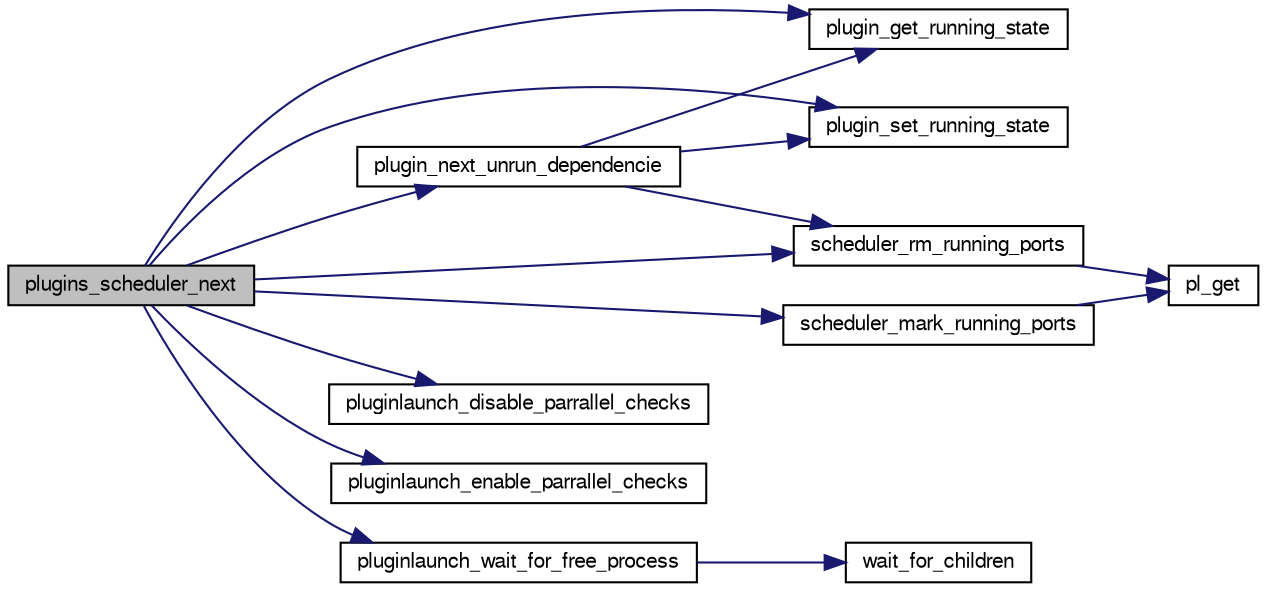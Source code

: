 digraph G
{
  bgcolor="transparent";
  edge [fontname="FreeSans",fontsize="10",labelfontname="FreeSans",labelfontsize="10"];
  node [fontname="FreeSans",fontsize="10",shape=record];
  rankdir=LR;
  Node1 [label="plugins_scheduler_next",height=0.2,width=0.4,color="black", fillcolor="grey75", style="filled" fontcolor="black"];
  Node1 -> Node2 [color="midnightblue",fontsize="10",style="solid",fontname="FreeSans"];
  Node2 [label="plugin_get_running_state",height=0.2,width=0.4,color="black",URL="$pluginscheduler_8c.html#a1327a8b5ad2cf52ed74f69b0c2ad35da"];
  Node1 -> Node3 [color="midnightblue",fontsize="10",style="solid",fontname="FreeSans"];
  Node3 [label="plugin_next_unrun_dependencie",height=0.2,width=0.4,color="black",URL="$pluginscheduler_8c.html#ab8f94ad31e3c0272e1b035cedf241c9c"];
  Node3 -> Node2 [color="midnightblue",fontsize="10",style="solid",fontname="FreeSans"];
  Node3 -> Node4 [color="midnightblue",fontsize="10",style="solid",fontname="FreeSans"];
  Node4 [label="plugin_set_running_state",height=0.2,width=0.4,color="black",URL="$pluginscheduler_8c.html#a0009aa6c7d451e7c50fd5589dcc5a998"];
  Node3 -> Node5 [color="midnightblue",fontsize="10",style="solid",fontname="FreeSans"];
  Node5 [label="scheduler_rm_running_ports",height=0.2,width=0.4,color="black",URL="$pluginscheduler_8c.html#a3b2be4a743db575b34c6bcc8d6ea4a12"];
  Node5 -> Node6 [color="midnightblue",fontsize="10",style="solid",fontname="FreeSans"];
  Node6 [label="pl_get",height=0.2,width=0.4,color="black",URL="$pluginscheduler_8c.html#a21138b699c77f747b0e13612914709b5"];
  Node1 -> Node4 [color="midnightblue",fontsize="10",style="solid",fontname="FreeSans"];
  Node1 -> Node7 [color="midnightblue",fontsize="10",style="solid",fontname="FreeSans"];
  Node7 [label="pluginlaunch_disable_parrallel_checks",height=0.2,width=0.4,color="black",URL="$pluginlaunch_8c.html#a663965b54ec6d1d1e0a3542c1101401f"];
  Node1 -> Node8 [color="midnightblue",fontsize="10",style="solid",fontname="FreeSans"];
  Node8 [label="pluginlaunch_enable_parrallel_checks",height=0.2,width=0.4,color="black",URL="$pluginlaunch_8c.html#aed481b716e1b4a222d0f3f4cbae7d3aa"];
  Node1 -> Node9 [color="midnightblue",fontsize="10",style="solid",fontname="FreeSans"];
  Node9 [label="pluginlaunch_wait_for_free_process",height=0.2,width=0.4,color="black",URL="$pluginlaunch_8c.html#a58c9370449452d4bfbc694686c5f2646",tooltip="Waits and &#39;pushes&#39; processes until the number of running processes has changed..."];
  Node9 -> Node10 [color="midnightblue",fontsize="10",style="solid",fontname="FreeSans"];
  Node10 [label="wait_for_children",height=0.2,width=0.4,color="black",URL="$pluginlaunch_8c.html#a59935a9e4676cbf06d5f202f24682a6c"];
  Node1 -> Node11 [color="midnightblue",fontsize="10",style="solid",fontname="FreeSans"];
  Node11 [label="scheduler_mark_running_ports",height=0.2,width=0.4,color="black",URL="$pluginscheduler_8c.html#a7052f46503eccd2e8c61edeb9a6f738e"];
  Node11 -> Node6 [color="midnightblue",fontsize="10",style="solid",fontname="FreeSans"];
  Node1 -> Node5 [color="midnightblue",fontsize="10",style="solid",fontname="FreeSans"];
}
